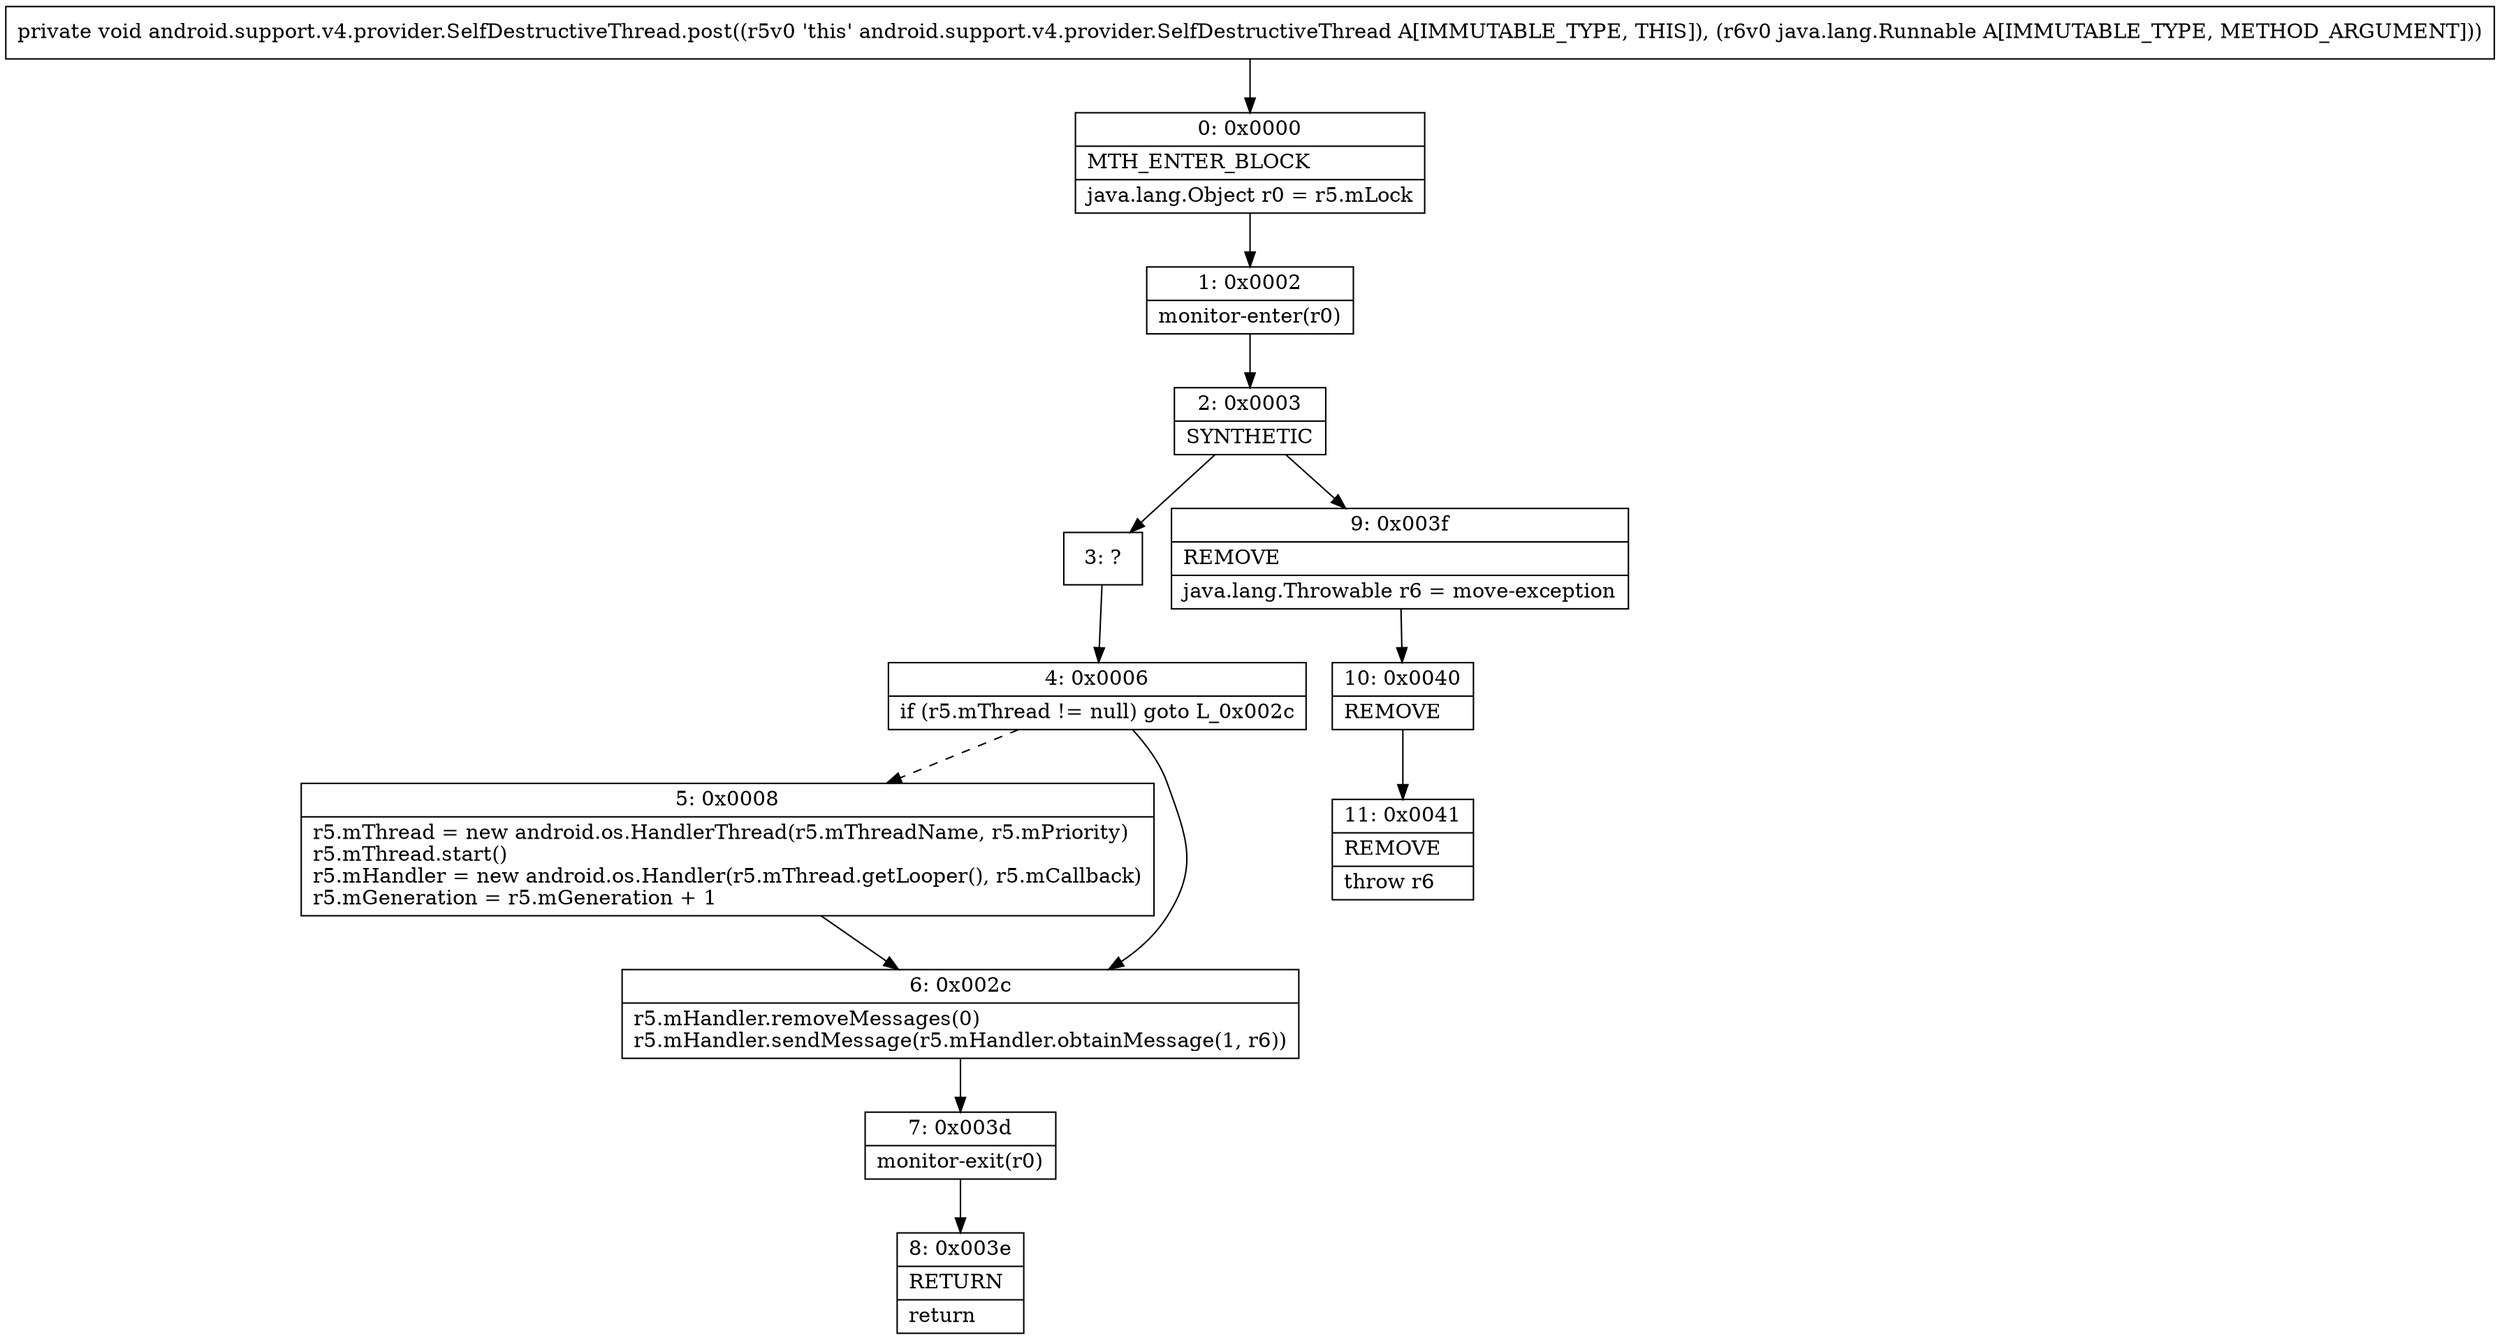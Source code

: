 digraph "CFG forandroid.support.v4.provider.SelfDestructiveThread.post(Ljava\/lang\/Runnable;)V" {
Node_0 [shape=record,label="{0\:\ 0x0000|MTH_ENTER_BLOCK\l|java.lang.Object r0 = r5.mLock\l}"];
Node_1 [shape=record,label="{1\:\ 0x0002|monitor\-enter(r0)\l}"];
Node_2 [shape=record,label="{2\:\ 0x0003|SYNTHETIC\l}"];
Node_3 [shape=record,label="{3\:\ ?}"];
Node_4 [shape=record,label="{4\:\ 0x0006|if (r5.mThread != null) goto L_0x002c\l}"];
Node_5 [shape=record,label="{5\:\ 0x0008|r5.mThread = new android.os.HandlerThread(r5.mThreadName, r5.mPriority)\lr5.mThread.start()\lr5.mHandler = new android.os.Handler(r5.mThread.getLooper(), r5.mCallback)\lr5.mGeneration = r5.mGeneration + 1\l}"];
Node_6 [shape=record,label="{6\:\ 0x002c|r5.mHandler.removeMessages(0)\lr5.mHandler.sendMessage(r5.mHandler.obtainMessage(1, r6))\l}"];
Node_7 [shape=record,label="{7\:\ 0x003d|monitor\-exit(r0)\l}"];
Node_8 [shape=record,label="{8\:\ 0x003e|RETURN\l|return\l}"];
Node_9 [shape=record,label="{9\:\ 0x003f|REMOVE\l|java.lang.Throwable r6 = move\-exception\l}"];
Node_10 [shape=record,label="{10\:\ 0x0040|REMOVE\l}"];
Node_11 [shape=record,label="{11\:\ 0x0041|REMOVE\l|throw r6\l}"];
MethodNode[shape=record,label="{private void android.support.v4.provider.SelfDestructiveThread.post((r5v0 'this' android.support.v4.provider.SelfDestructiveThread A[IMMUTABLE_TYPE, THIS]), (r6v0 java.lang.Runnable A[IMMUTABLE_TYPE, METHOD_ARGUMENT])) }"];
MethodNode -> Node_0;
Node_0 -> Node_1;
Node_1 -> Node_2;
Node_2 -> Node_3;
Node_2 -> Node_9;
Node_3 -> Node_4;
Node_4 -> Node_5[style=dashed];
Node_4 -> Node_6;
Node_5 -> Node_6;
Node_6 -> Node_7;
Node_7 -> Node_8;
Node_9 -> Node_10;
Node_10 -> Node_11;
}

